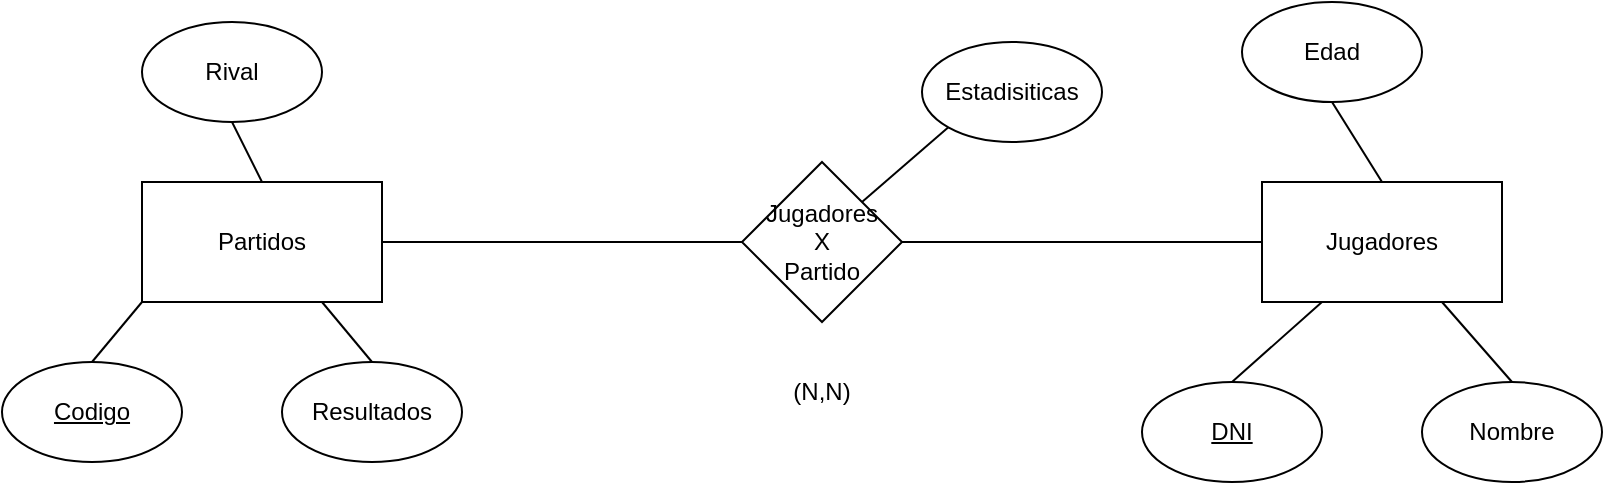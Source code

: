 <mxfile version="24.7.17">
  <diagram name="Página-1" id="fVyrRjQMOJEKnLx8OeXM">
    <mxGraphModel dx="1098" dy="838" grid="1" gridSize="10" guides="1" tooltips="1" connect="1" arrows="1" fold="1" page="1" pageScale="1" pageWidth="827" pageHeight="1169" math="0" shadow="0">
      <root>
        <mxCell id="0" />
        <mxCell id="1" parent="0" />
        <mxCell id="COCavObj5Y4AgVL8ZOq9-2" value="Partidos" style="rounded=0;whiteSpace=wrap;html=1;" vertex="1" parent="1">
          <mxGeometry x="80" y="380" width="120" height="60" as="geometry" />
        </mxCell>
        <mxCell id="COCavObj5Y4AgVL8ZOq9-3" value="Jugadores" style="rounded=0;whiteSpace=wrap;html=1;" vertex="1" parent="1">
          <mxGeometry x="640" y="380" width="120" height="60" as="geometry" />
        </mxCell>
        <mxCell id="COCavObj5Y4AgVL8ZOq9-4" value="Jugadores&lt;div&gt;X&lt;/div&gt;&lt;div&gt;Partido&lt;/div&gt;" style="rhombus;whiteSpace=wrap;html=1;" vertex="1" parent="1">
          <mxGeometry x="380" y="370" width="80" height="80" as="geometry" />
        </mxCell>
        <mxCell id="COCavObj5Y4AgVL8ZOq9-5" value="" style="endArrow=none;html=1;rounded=0;entryX=1;entryY=0.5;entryDx=0;entryDy=0;exitX=0;exitY=0.5;exitDx=0;exitDy=0;" edge="1" parent="1" source="COCavObj5Y4AgVL8ZOq9-4" target="COCavObj5Y4AgVL8ZOq9-2">
          <mxGeometry width="50" height="50" relative="1" as="geometry">
            <mxPoint x="390" y="460" as="sourcePoint" />
            <mxPoint x="440" y="410" as="targetPoint" />
          </mxGeometry>
        </mxCell>
        <mxCell id="COCavObj5Y4AgVL8ZOq9-6" value="" style="endArrow=none;html=1;rounded=0;entryX=1;entryY=0.5;entryDx=0;entryDy=0;exitX=0;exitY=0.5;exitDx=0;exitDy=0;" edge="1" parent="1" source="COCavObj5Y4AgVL8ZOq9-3" target="COCavObj5Y4AgVL8ZOq9-4">
          <mxGeometry width="50" height="50" relative="1" as="geometry">
            <mxPoint x="630" y="450" as="sourcePoint" />
            <mxPoint x="450" y="450" as="targetPoint" />
          </mxGeometry>
        </mxCell>
        <mxCell id="COCavObj5Y4AgVL8ZOq9-7" value="" style="endArrow=none;html=1;rounded=0;entryX=1;entryY=0;entryDx=0;entryDy=0;exitX=0;exitY=1;exitDx=0;exitDy=0;" edge="1" parent="1" source="COCavObj5Y4AgVL8ZOq9-8" target="COCavObj5Y4AgVL8ZOq9-4">
          <mxGeometry width="50" height="50" relative="1" as="geometry">
            <mxPoint x="480" y="360" as="sourcePoint" />
            <mxPoint x="470" y="420" as="targetPoint" />
          </mxGeometry>
        </mxCell>
        <mxCell id="COCavObj5Y4AgVL8ZOq9-8" value="Estadisiticas" style="ellipse;whiteSpace=wrap;html=1;" vertex="1" parent="1">
          <mxGeometry x="470" y="310" width="90" height="50" as="geometry" />
        </mxCell>
        <mxCell id="COCavObj5Y4AgVL8ZOq9-10" value="&lt;u&gt;Codigo&lt;/u&gt;" style="ellipse;whiteSpace=wrap;html=1;" vertex="1" parent="1">
          <mxGeometry x="10" y="470" width="90" height="50" as="geometry" />
        </mxCell>
        <mxCell id="COCavObj5Y4AgVL8ZOq9-11" value="" style="endArrow=none;html=1;rounded=0;entryX=0;entryY=1;entryDx=0;entryDy=0;exitX=0.5;exitY=0;exitDx=0;exitDy=0;" edge="1" parent="1" source="COCavObj5Y4AgVL8ZOq9-10" target="COCavObj5Y4AgVL8ZOq9-2">
          <mxGeometry width="50" height="50" relative="1" as="geometry">
            <mxPoint x="390" y="460" as="sourcePoint" />
            <mxPoint x="440" y="410" as="targetPoint" />
          </mxGeometry>
        </mxCell>
        <mxCell id="COCavObj5Y4AgVL8ZOq9-12" value="Resultados" style="ellipse;whiteSpace=wrap;html=1;" vertex="1" parent="1">
          <mxGeometry x="150" y="470" width="90" height="50" as="geometry" />
        </mxCell>
        <mxCell id="COCavObj5Y4AgVL8ZOq9-13" value="" style="endArrow=none;html=1;rounded=0;entryX=0.75;entryY=1;entryDx=0;entryDy=0;exitX=0.5;exitY=0;exitDx=0;exitDy=0;" edge="1" parent="1" source="COCavObj5Y4AgVL8ZOq9-12" target="COCavObj5Y4AgVL8ZOq9-2">
          <mxGeometry width="50" height="50" relative="1" as="geometry">
            <mxPoint x="390" y="460" as="sourcePoint" />
            <mxPoint x="440" y="410" as="targetPoint" />
          </mxGeometry>
        </mxCell>
        <mxCell id="COCavObj5Y4AgVL8ZOq9-14" value="Rival" style="ellipse;whiteSpace=wrap;html=1;" vertex="1" parent="1">
          <mxGeometry x="80" y="300" width="90" height="50" as="geometry" />
        </mxCell>
        <mxCell id="COCavObj5Y4AgVL8ZOq9-15" value="" style="endArrow=none;html=1;rounded=0;entryX=0.5;entryY=1;entryDx=0;entryDy=0;exitX=0.5;exitY=0;exitDx=0;exitDy=0;" edge="1" parent="1" source="COCavObj5Y4AgVL8ZOq9-2" target="COCavObj5Y4AgVL8ZOq9-14">
          <mxGeometry width="50" height="50" relative="1" as="geometry">
            <mxPoint x="390" y="460" as="sourcePoint" />
            <mxPoint x="440" y="410" as="targetPoint" />
          </mxGeometry>
        </mxCell>
        <mxCell id="COCavObj5Y4AgVL8ZOq9-16" value="" style="endArrow=none;html=1;rounded=0;entryX=0.5;entryY=0;entryDx=0;entryDy=0;exitX=0.5;exitY=1;exitDx=0;exitDy=0;" edge="1" parent="1" source="COCavObj5Y4AgVL8ZOq9-17" target="COCavObj5Y4AgVL8ZOq9-3">
          <mxGeometry width="50" height="50" relative="1" as="geometry">
            <mxPoint x="690" y="340" as="sourcePoint" />
            <mxPoint x="440" y="410" as="targetPoint" />
          </mxGeometry>
        </mxCell>
        <mxCell id="COCavObj5Y4AgVL8ZOq9-17" value="Edad" style="ellipse;whiteSpace=wrap;html=1;" vertex="1" parent="1">
          <mxGeometry x="630" y="290" width="90" height="50" as="geometry" />
        </mxCell>
        <mxCell id="COCavObj5Y4AgVL8ZOq9-19" value="&lt;u&gt;DNI&lt;/u&gt;" style="ellipse;whiteSpace=wrap;html=1;" vertex="1" parent="1">
          <mxGeometry x="580" y="480" width="90" height="50" as="geometry" />
        </mxCell>
        <mxCell id="COCavObj5Y4AgVL8ZOq9-20" value="Nombre" style="ellipse;whiteSpace=wrap;html=1;" vertex="1" parent="1">
          <mxGeometry x="720" y="480" width="90" height="50" as="geometry" />
        </mxCell>
        <mxCell id="COCavObj5Y4AgVL8ZOq9-21" value="" style="endArrow=none;html=1;rounded=0;entryX=0.75;entryY=1;entryDx=0;entryDy=0;exitX=0.5;exitY=0;exitDx=0;exitDy=0;" edge="1" parent="1" source="COCavObj5Y4AgVL8ZOq9-20" target="COCavObj5Y4AgVL8ZOq9-3">
          <mxGeometry width="50" height="50" relative="1" as="geometry">
            <mxPoint x="390" y="460" as="sourcePoint" />
            <mxPoint x="440" y="410" as="targetPoint" />
          </mxGeometry>
        </mxCell>
        <mxCell id="COCavObj5Y4AgVL8ZOq9-22" value="" style="endArrow=none;html=1;rounded=0;entryX=0.25;entryY=1;entryDx=0;entryDy=0;exitX=0.5;exitY=0;exitDx=0;exitDy=0;" edge="1" parent="1" source="COCavObj5Y4AgVL8ZOq9-19" target="COCavObj5Y4AgVL8ZOq9-3">
          <mxGeometry width="50" height="50" relative="1" as="geometry">
            <mxPoint x="390" y="460" as="sourcePoint" />
            <mxPoint x="440" y="410" as="targetPoint" />
          </mxGeometry>
        </mxCell>
        <mxCell id="COCavObj5Y4AgVL8ZOq9-23" value="(N,N)" style="text;strokeColor=none;align=center;fillColor=none;html=1;verticalAlign=middle;whiteSpace=wrap;rounded=0;" vertex="1" parent="1">
          <mxGeometry x="390" y="470" width="60" height="30" as="geometry" />
        </mxCell>
      </root>
    </mxGraphModel>
  </diagram>
</mxfile>
